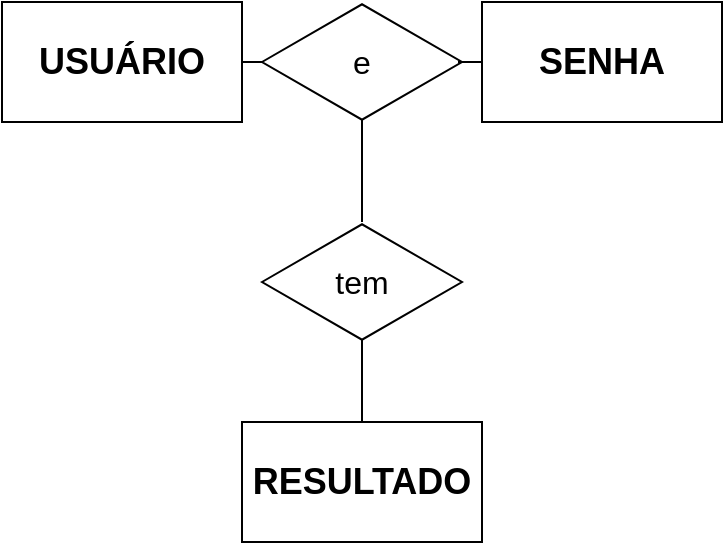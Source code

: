 <mxfile version="14.2.9" type="github">
  <diagram id="IhwUQ3_1qIIQeoHXpwde" name="Page-1">
    <mxGraphModel dx="866" dy="465" grid="1" gridSize="10" guides="1" tooltips="1" connect="1" arrows="1" fold="1" page="1" pageScale="1" pageWidth="827" pageHeight="1169" math="0" shadow="0">
      <root>
        <mxCell id="0" />
        <mxCell id="1" parent="0" />
        <mxCell id="8mAg_gngyf0PVEx36gbP-1" value="" style="html=1;whiteSpace=wrap;aspect=fixed;shape=isoRectangle;" vertex="1" parent="1">
          <mxGeometry x="250" y="200" width="100" height="60" as="geometry" />
        </mxCell>
        <mxCell id="8mAg_gngyf0PVEx36gbP-3" value="" style="rounded=0;whiteSpace=wrap;html=1;" vertex="1" parent="1">
          <mxGeometry x="120" y="90" width="120" height="60" as="geometry" />
        </mxCell>
        <mxCell id="8mAg_gngyf0PVEx36gbP-4" value="" style="rounded=0;whiteSpace=wrap;html=1;" vertex="1" parent="1">
          <mxGeometry x="360" y="90" width="120" height="60" as="geometry" />
        </mxCell>
        <mxCell id="8mAg_gngyf0PVEx36gbP-5" value="&lt;b&gt;&lt;font style=&quot;font-size: 18px&quot;&gt;USUÁRIO&lt;/font&gt;&lt;/b&gt;" style="text;html=1;strokeColor=none;fillColor=none;align=center;verticalAlign=middle;whiteSpace=wrap;rounded=0;fontSize=16;" vertex="1" parent="1">
          <mxGeometry x="120" y="90" width="120" height="60" as="geometry" />
        </mxCell>
        <mxCell id="8mAg_gngyf0PVEx36gbP-6" value="&lt;font style=&quot;font-size: 18px&quot;&gt;&lt;b&gt;SENHA&lt;/b&gt;&lt;/font&gt;" style="text;html=1;strokeColor=none;fillColor=none;align=center;verticalAlign=middle;whiteSpace=wrap;rounded=0;fontSize=16;" vertex="1" parent="1">
          <mxGeometry x="360" y="90" width="120" height="60" as="geometry" />
        </mxCell>
        <mxCell id="8mAg_gngyf0PVEx36gbP-7" value="tem" style="text;html=1;strokeColor=none;fillColor=none;align=center;verticalAlign=middle;whiteSpace=wrap;rounded=0;fontSize=16;" vertex="1" parent="1">
          <mxGeometry x="280" y="220" width="40" height="20" as="geometry" />
        </mxCell>
        <mxCell id="8mAg_gngyf0PVEx36gbP-8" value="" style="rounded=0;whiteSpace=wrap;html=1;fontSize=16;" vertex="1" parent="1">
          <mxGeometry x="240" y="300" width="120" height="60" as="geometry" />
        </mxCell>
        <mxCell id="8mAg_gngyf0PVEx36gbP-9" value="&lt;font style=&quot;font-size: 18px&quot;&gt;&lt;b&gt;RESULTADO&lt;/b&gt;&lt;/font&gt;" style="text;html=1;strokeColor=none;fillColor=none;align=center;verticalAlign=middle;whiteSpace=wrap;rounded=0;fontSize=16;" vertex="1" parent="1">
          <mxGeometry x="240" y="300" width="120" height="60" as="geometry" />
        </mxCell>
        <mxCell id="8mAg_gngyf0PVEx36gbP-11" value="" style="endArrow=none;html=1;fontSize=16;entryX=0.5;entryY=0.983;entryDx=0;entryDy=0;entryPerimeter=0;exitX=0.5;exitY=0;exitDx=0;exitDy=0;" edge="1" parent="1" source="8mAg_gngyf0PVEx36gbP-9" target="8mAg_gngyf0PVEx36gbP-1">
          <mxGeometry width="50" height="50" relative="1" as="geometry">
            <mxPoint x="390" y="290" as="sourcePoint" />
            <mxPoint x="440" y="240" as="targetPoint" />
          </mxGeometry>
        </mxCell>
        <mxCell id="8mAg_gngyf0PVEx36gbP-12" value="" style="endArrow=none;html=1;fontSize=16;exitX=0.5;exitY=0.95;exitDx=0;exitDy=0;exitPerimeter=0;" edge="1" parent="1" source="8mAg_gngyf0PVEx36gbP-13" target="8mAg_gngyf0PVEx36gbP-1">
          <mxGeometry width="50" height="50" relative="1" as="geometry">
            <mxPoint x="390" y="290" as="sourcePoint" />
            <mxPoint x="440" y="240" as="targetPoint" />
          </mxGeometry>
        </mxCell>
        <mxCell id="8mAg_gngyf0PVEx36gbP-13" value="" style="html=1;whiteSpace=wrap;aspect=fixed;shape=isoRectangle;" vertex="1" parent="1">
          <mxGeometry x="250" y="90" width="100" height="60" as="geometry" />
        </mxCell>
        <mxCell id="8mAg_gngyf0PVEx36gbP-14" value="" style="endArrow=none;html=1;fontSize=16;exitX=1;exitY=0.5;exitDx=0;exitDy=0;" edge="1" parent="1" source="8mAg_gngyf0PVEx36gbP-5">
          <mxGeometry width="50" height="50" relative="1" as="geometry">
            <mxPoint x="221.283" y="160" as="sourcePoint" />
            <mxPoint x="250" y="120" as="targetPoint" />
          </mxGeometry>
        </mxCell>
        <mxCell id="8mAg_gngyf0PVEx36gbP-15" value="" style="endArrow=none;html=1;fontSize=16;exitX=0;exitY=0.5;exitDx=0;exitDy=0;entryX=0.98;entryY=0.5;entryDx=0;entryDy=0;entryPerimeter=0;" edge="1" parent="1" source="8mAg_gngyf0PVEx36gbP-6" target="8mAg_gngyf0PVEx36gbP-13">
          <mxGeometry width="50" height="50" relative="1" as="geometry">
            <mxPoint x="360" y="121" as="sourcePoint" />
            <mxPoint x="320" y="80" as="targetPoint" />
            <Array as="points" />
          </mxGeometry>
        </mxCell>
        <mxCell id="8mAg_gngyf0PVEx36gbP-16" value="e" style="text;html=1;strokeColor=none;fillColor=none;align=center;verticalAlign=middle;whiteSpace=wrap;rounded=0;fontSize=16;" vertex="1" parent="1">
          <mxGeometry x="280" y="110" width="40" height="20" as="geometry" />
        </mxCell>
      </root>
    </mxGraphModel>
  </diagram>
</mxfile>
